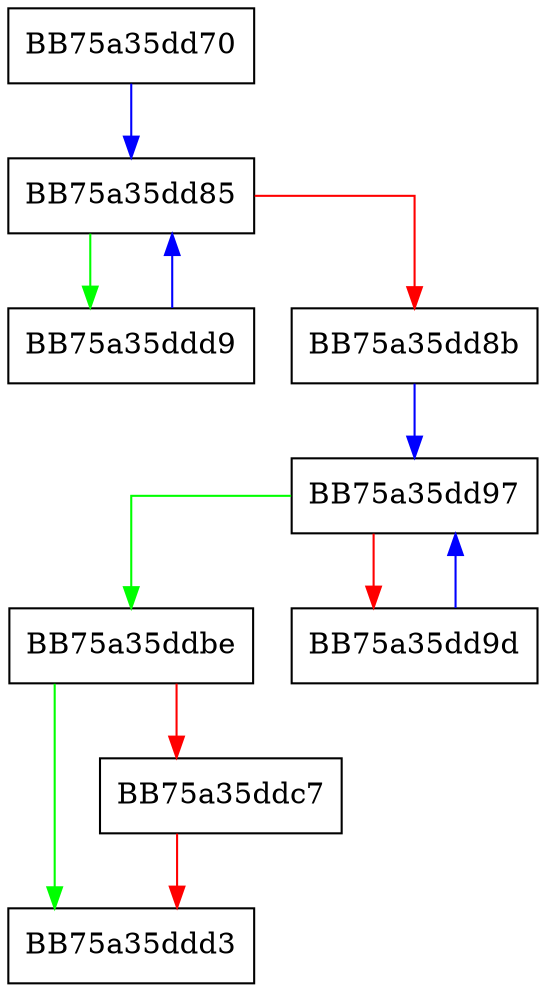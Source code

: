 digraph cancel {
  node [shape="box"];
  graph [splines=ortho];
  BB75a35dd70 -> BB75a35dd85 [color="blue"];
  BB75a35dd85 -> BB75a35ddd9 [color="green"];
  BB75a35dd85 -> BB75a35dd8b [color="red"];
  BB75a35dd8b -> BB75a35dd97 [color="blue"];
  BB75a35dd97 -> BB75a35ddbe [color="green"];
  BB75a35dd97 -> BB75a35dd9d [color="red"];
  BB75a35dd9d -> BB75a35dd97 [color="blue"];
  BB75a35ddbe -> BB75a35ddd3 [color="green"];
  BB75a35ddbe -> BB75a35ddc7 [color="red"];
  BB75a35ddc7 -> BB75a35ddd3 [color="red"];
  BB75a35ddd9 -> BB75a35dd85 [color="blue"];
}